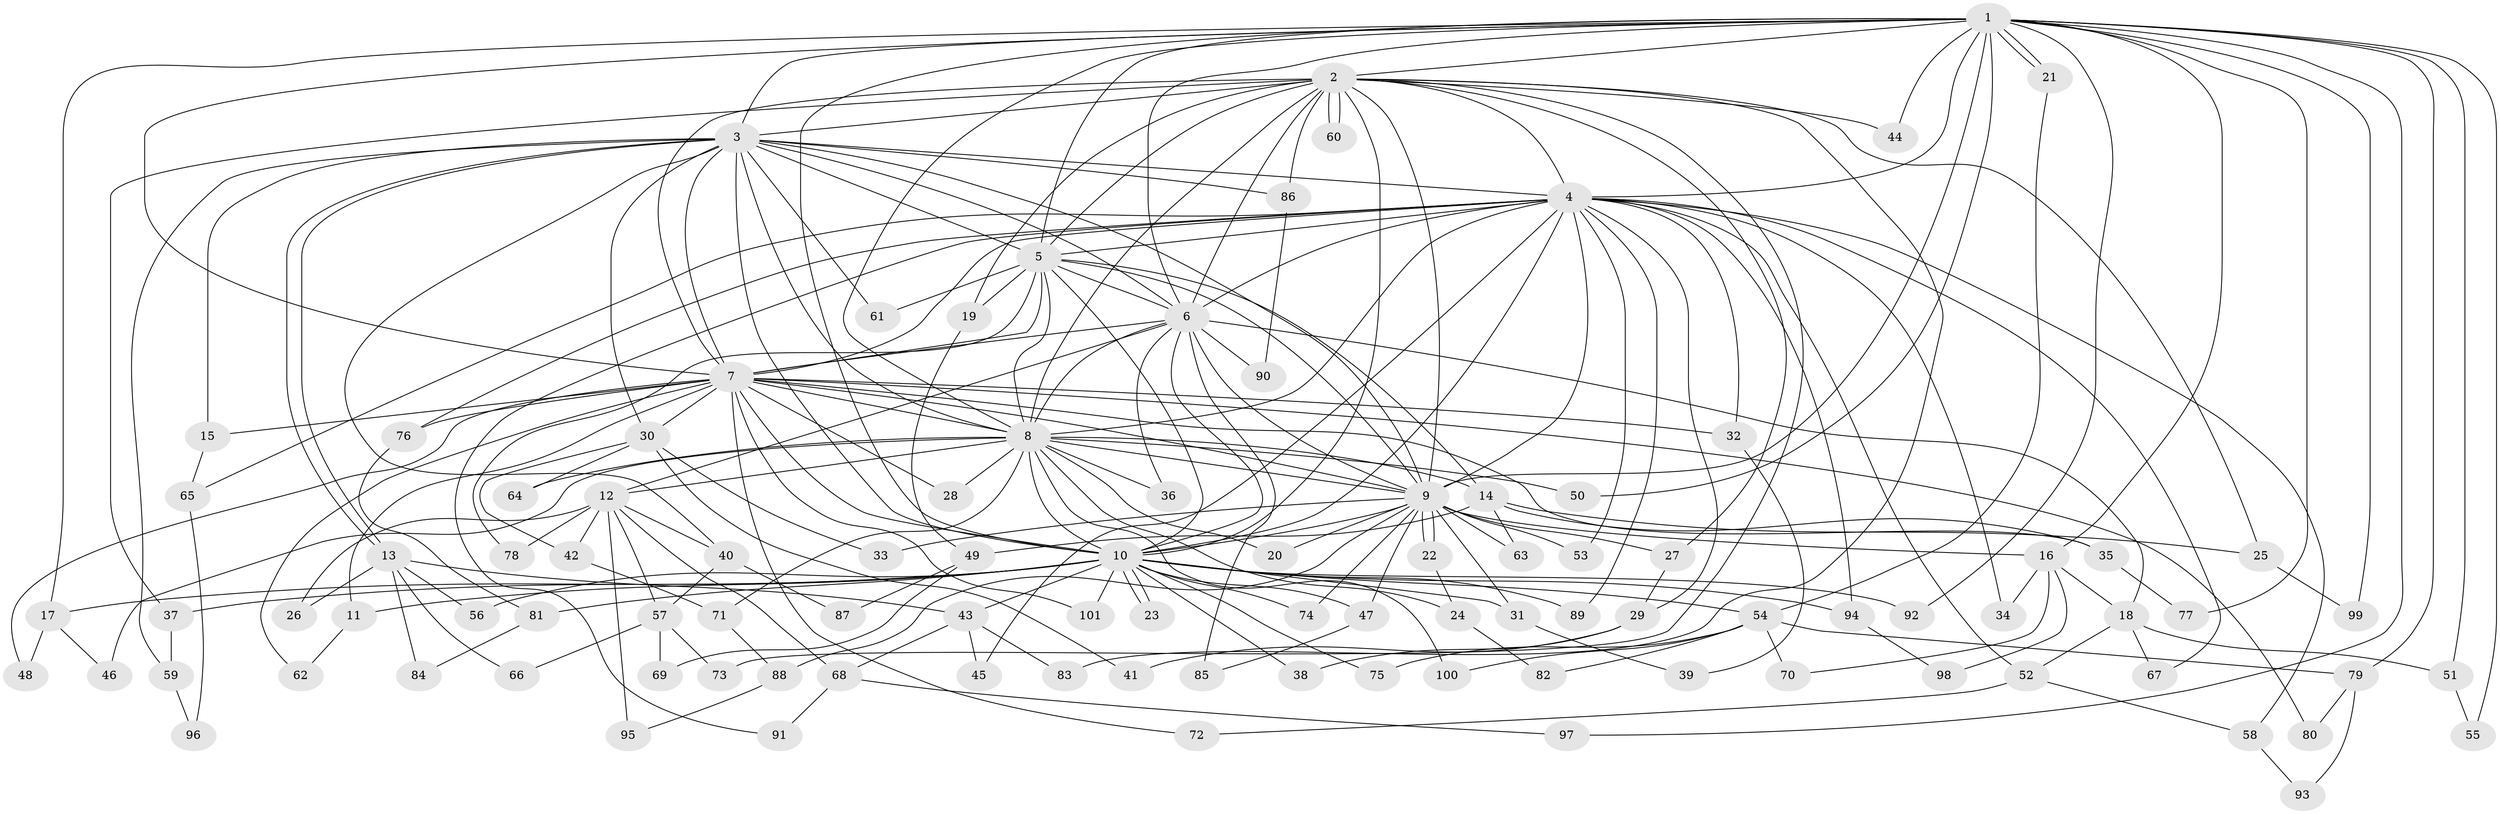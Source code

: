 // Generated by graph-tools (version 1.1) at 2025/35/03/09/25 02:35:14]
// undirected, 101 vertices, 227 edges
graph export_dot {
graph [start="1"]
  node [color=gray90,style=filled];
  1;
  2;
  3;
  4;
  5;
  6;
  7;
  8;
  9;
  10;
  11;
  12;
  13;
  14;
  15;
  16;
  17;
  18;
  19;
  20;
  21;
  22;
  23;
  24;
  25;
  26;
  27;
  28;
  29;
  30;
  31;
  32;
  33;
  34;
  35;
  36;
  37;
  38;
  39;
  40;
  41;
  42;
  43;
  44;
  45;
  46;
  47;
  48;
  49;
  50;
  51;
  52;
  53;
  54;
  55;
  56;
  57;
  58;
  59;
  60;
  61;
  62;
  63;
  64;
  65;
  66;
  67;
  68;
  69;
  70;
  71;
  72;
  73;
  74;
  75;
  76;
  77;
  78;
  79;
  80;
  81;
  82;
  83;
  84;
  85;
  86;
  87;
  88;
  89;
  90;
  91;
  92;
  93;
  94;
  95;
  96;
  97;
  98;
  99;
  100;
  101;
  1 -- 2;
  1 -- 3;
  1 -- 4;
  1 -- 5;
  1 -- 6;
  1 -- 7;
  1 -- 8;
  1 -- 9;
  1 -- 10;
  1 -- 16;
  1 -- 17;
  1 -- 21;
  1 -- 21;
  1 -- 44;
  1 -- 50;
  1 -- 51;
  1 -- 55;
  1 -- 77;
  1 -- 79;
  1 -- 92;
  1 -- 97;
  1 -- 99;
  2 -- 3;
  2 -- 4;
  2 -- 5;
  2 -- 6;
  2 -- 7;
  2 -- 8;
  2 -- 9;
  2 -- 10;
  2 -- 19;
  2 -- 25;
  2 -- 27;
  2 -- 37;
  2 -- 44;
  2 -- 60;
  2 -- 60;
  2 -- 73;
  2 -- 83;
  2 -- 86;
  3 -- 4;
  3 -- 5;
  3 -- 6;
  3 -- 7;
  3 -- 8;
  3 -- 9;
  3 -- 10;
  3 -- 13;
  3 -- 13;
  3 -- 15;
  3 -- 30;
  3 -- 40;
  3 -- 59;
  3 -- 61;
  3 -- 86;
  4 -- 5;
  4 -- 6;
  4 -- 7;
  4 -- 8;
  4 -- 9;
  4 -- 10;
  4 -- 29;
  4 -- 32;
  4 -- 34;
  4 -- 45;
  4 -- 52;
  4 -- 53;
  4 -- 58;
  4 -- 65;
  4 -- 67;
  4 -- 76;
  4 -- 89;
  4 -- 91;
  4 -- 94;
  5 -- 6;
  5 -- 7;
  5 -- 8;
  5 -- 9;
  5 -- 10;
  5 -- 14;
  5 -- 19;
  5 -- 61;
  5 -- 78;
  6 -- 7;
  6 -- 8;
  6 -- 9;
  6 -- 10;
  6 -- 12;
  6 -- 18;
  6 -- 36;
  6 -- 85;
  6 -- 90;
  7 -- 8;
  7 -- 9;
  7 -- 10;
  7 -- 11;
  7 -- 15;
  7 -- 28;
  7 -- 30;
  7 -- 32;
  7 -- 35;
  7 -- 48;
  7 -- 62;
  7 -- 72;
  7 -- 76;
  7 -- 80;
  7 -- 101;
  8 -- 9;
  8 -- 10;
  8 -- 12;
  8 -- 14;
  8 -- 20;
  8 -- 24;
  8 -- 28;
  8 -- 36;
  8 -- 46;
  8 -- 50;
  8 -- 64;
  8 -- 71;
  8 -- 100;
  9 -- 10;
  9 -- 16;
  9 -- 20;
  9 -- 22;
  9 -- 22;
  9 -- 27;
  9 -- 31;
  9 -- 33;
  9 -- 47;
  9 -- 53;
  9 -- 63;
  9 -- 74;
  9 -- 88;
  10 -- 11;
  10 -- 17;
  10 -- 23;
  10 -- 23;
  10 -- 31;
  10 -- 37;
  10 -- 38;
  10 -- 43;
  10 -- 47;
  10 -- 54;
  10 -- 56;
  10 -- 74;
  10 -- 75;
  10 -- 81;
  10 -- 89;
  10 -- 92;
  10 -- 94;
  10 -- 101;
  11 -- 62;
  12 -- 26;
  12 -- 40;
  12 -- 42;
  12 -- 57;
  12 -- 68;
  12 -- 78;
  12 -- 95;
  13 -- 26;
  13 -- 43;
  13 -- 56;
  13 -- 66;
  13 -- 84;
  14 -- 25;
  14 -- 35;
  14 -- 49;
  14 -- 63;
  15 -- 65;
  16 -- 18;
  16 -- 34;
  16 -- 70;
  16 -- 98;
  17 -- 46;
  17 -- 48;
  18 -- 51;
  18 -- 52;
  18 -- 67;
  19 -- 49;
  21 -- 54;
  22 -- 24;
  24 -- 82;
  25 -- 99;
  27 -- 29;
  29 -- 38;
  29 -- 41;
  30 -- 33;
  30 -- 41;
  30 -- 42;
  30 -- 64;
  31 -- 39;
  32 -- 39;
  35 -- 77;
  37 -- 59;
  40 -- 57;
  40 -- 87;
  42 -- 71;
  43 -- 45;
  43 -- 68;
  43 -- 83;
  47 -- 85;
  49 -- 69;
  49 -- 87;
  51 -- 55;
  52 -- 58;
  52 -- 72;
  54 -- 70;
  54 -- 75;
  54 -- 79;
  54 -- 82;
  54 -- 100;
  57 -- 66;
  57 -- 69;
  57 -- 73;
  58 -- 93;
  59 -- 96;
  65 -- 96;
  68 -- 91;
  68 -- 97;
  71 -- 88;
  76 -- 81;
  79 -- 80;
  79 -- 93;
  81 -- 84;
  86 -- 90;
  88 -- 95;
  94 -- 98;
}
